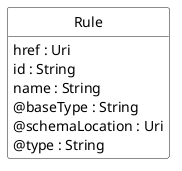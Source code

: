 @startuml
hide circle
hide methods
hide stereotype
show <<Enumeration>> stereotype
skinparam class {
   BackgroundColor<<Enumeration>> #E6F5F7
   BackgroundColor<<Ref>> #FFFFE0
   BackgroundColor<<Pivot>> #FFFFFFF
   BackgroundColor<<SimpleType>> #E2F0DA
   BackgroundColor #FCF2E3
}

class Rule <<Pivot>> {
    href : Uri
    id : String
    name : String
    @baseType : String
    @schemaLocation : Uri
    @type : String
}


@enduml